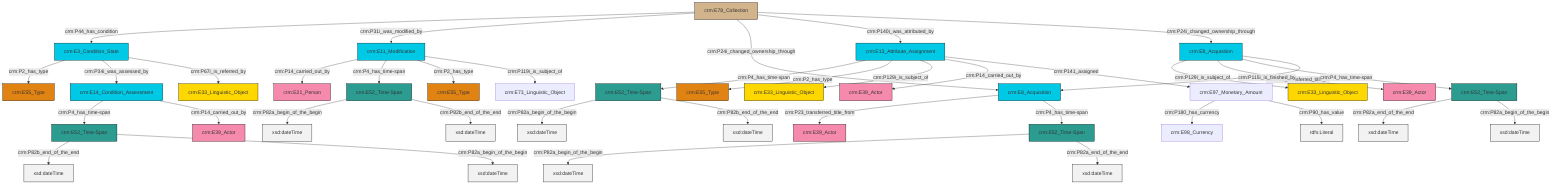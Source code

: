 graph TD
classDef Literal fill:#f2f2f2,stroke:#000000;
classDef CRM_Entity fill:#FFFFFF,stroke:#000000;
classDef Temporal_Entity fill:#00C9E6, stroke:#000000;
classDef Type fill:#E18312, stroke:#000000;
classDef Time-Span fill:#2C9C91, stroke:#000000;
classDef Appellation fill:#FFEB7F, stroke:#000000;
classDef Place fill:#008836, stroke:#000000;
classDef Persistent_Item fill:#B266B2, stroke:#000000;
classDef Conceptual_Object fill:#FFD700, stroke:#000000;
classDef Physical_Thing fill:#D2B48C, stroke:#000000;
classDef Actor fill:#f58aad, stroke:#000000;
classDef PC_Classes fill:#4ce600, stroke:#000000;
classDef Multi fill:#cccccc,stroke:#000000;

0["crm:E13_Attribute_Assignment"]:::Temporal_Entity -->|crm:P4_has_time-span| 1["crm:E52_Time-Span"]:::Time-Span
6["crm:E52_Time-Span"]:::Time-Span -->|crm:P82a_begin_of_the_begin| 7[xsd:dateTime]:::Literal
0["crm:E13_Attribute_Assignment"]:::Temporal_Entity -->|crm:P2_has_type| 8["crm:E55_Type"]:::Type
10["crm:E52_Time-Span"]:::Time-Span -->|crm:P82a_end_of_the_end| 11[xsd:dateTime]:::Literal
0["crm:E13_Attribute_Assignment"]:::Temporal_Entity -->|crm:P129i_is_subject_of| 14["crm:E33_Linguistic_Object"]:::Conceptual_Object
15["crm:E14_Condition_Assessment"]:::Temporal_Entity -->|crm:P4_has_time-span| 16["crm:E52_Time-Span"]:::Time-Span
16["crm:E52_Time-Span"]:::Time-Span -->|crm:P82b_end_of_the_end| 17[xsd:dateTime]:::Literal
18["crm:E78_Collection"]:::Physical_Thing -->|crm:P44_has_condition| 19["crm:E3_Condition_State"]:::Temporal_Entity
22["crm:E8_Acquisition"]:::Temporal_Entity -->|crm:P129i_is_subject_of| 4["crm:E33_Linguistic_Object"]:::Conceptual_Object
1["crm:E52_Time-Span"]:::Time-Span -->|crm:P82a_begin_of_the_begin| 23[xsd:dateTime]:::Literal
15["crm:E14_Condition_Assessment"]:::Temporal_Entity -->|crm:P14_carried_out_by| 24["crm:E39_Actor"]:::Actor
29["crm:E97_Monetary_Amount"]:::Default -->|crm:P180_has_currency| 30["crm:E98_Currency"]:::Default
27["crm:E52_Time-Span"]:::Time-Span -->|crm:P82a_begin_of_the_begin| 31[xsd:dateTime]:::Literal
0["crm:E13_Attribute_Assignment"]:::Temporal_Entity -->|crm:P14_carried_out_by| 12["crm:E39_Actor"]:::Actor
29["crm:E97_Monetary_Amount"]:::Default -->|crm:P90_has_value| 34[rdfs:Literal]:::Literal
19["crm:E3_Condition_State"]:::Temporal_Entity -->|crm:P2_has_type| 35["crm:E55_Type"]:::Type
22["crm:E8_Acquisition"]:::Temporal_Entity -->|crm:P22_transferred_title_to| 36["crm:E39_Actor"]:::Actor
37["crm:E11_Modification"]:::Temporal_Entity -->|crm:P14_carried_out_by| 20["crm:E21_Person"]:::Actor
18["crm:E78_Collection"]:::Physical_Thing -->|crm:P31i_was_modified_by| 37["crm:E11_Modification"]:::Temporal_Entity
10["crm:E52_Time-Span"]:::Time-Span -->|crm:P82a_begin_of_the_begin| 39[xsd:dateTime]:::Literal
18["crm:E78_Collection"]:::Physical_Thing -->|crm:P24i_changed_ownership_through| 42["crm:E8_Acquisition"]:::Temporal_Entity
37["crm:E11_Modification"]:::Temporal_Entity -->|crm:P4_has_time-span| 6["crm:E52_Time-Span"]:::Time-Span
22["crm:E8_Acquisition"]:::Temporal_Entity -->|crm:P4_has_time-span| 10["crm:E52_Time-Span"]:::Time-Span
18["crm:E78_Collection"]:::Physical_Thing -->|crm:P140i_was_attributed_by| 0["crm:E13_Attribute_Assignment"]:::Temporal_Entity
37["crm:E11_Modification"]:::Temporal_Entity -->|crm:P2_has_type| 47["crm:E55_Type"]:::Type
19["crm:E3_Condition_State"]:::Temporal_Entity -->|crm:P34i_was_assessed_by| 15["crm:E14_Condition_Assessment"]:::Temporal_Entity
42["crm:E8_Acquisition"]:::Temporal_Entity -->|crm:P23_transferred_title_from| 48["crm:E39_Actor"]:::Actor
37["crm:E11_Modification"]:::Temporal_Entity -->|crm:P119i_is_subject_of| 2["crm:E73_Linguistic_Object"]:::Default
22["crm:E8_Acquisition"]:::Temporal_Entity -->|crm:P115i_is_finished_by| 42["crm:E8_Acquisition"]:::Temporal_Entity
27["crm:E52_Time-Span"]:::Time-Span -->|crm:P82a_end_of_the_end| 56[xsd:dateTime]:::Literal
16["crm:E52_Time-Span"]:::Time-Span -->|crm:P82a_begin_of_the_begin| 57[xsd:dateTime]:::Literal
1["crm:E52_Time-Span"]:::Time-Span -->|crm:P82b_end_of_the_end| 58[xsd:dateTime]:::Literal
6["crm:E52_Time-Span"]:::Time-Span -->|crm:P82b_end_of_the_end| 60[xsd:dateTime]:::Literal
0["crm:E13_Attribute_Assignment"]:::Temporal_Entity -->|crm:P141_assigned| 29["crm:E97_Monetary_Amount"]:::Default
42["crm:E8_Acquisition"]:::Temporal_Entity -->|crm:P4_has_time-span| 27["crm:E52_Time-Span"]:::Time-Span
19["crm:E3_Condition_State"]:::Temporal_Entity -->|crm:P67i_is_referred_by| 53["crm:E33_Linguistic_Object"]:::Conceptual_Object
18["crm:E78_Collection"]:::Physical_Thing -->|crm:P24i_changed_ownership_through| 22["crm:E8_Acquisition"]:::Temporal_Entity